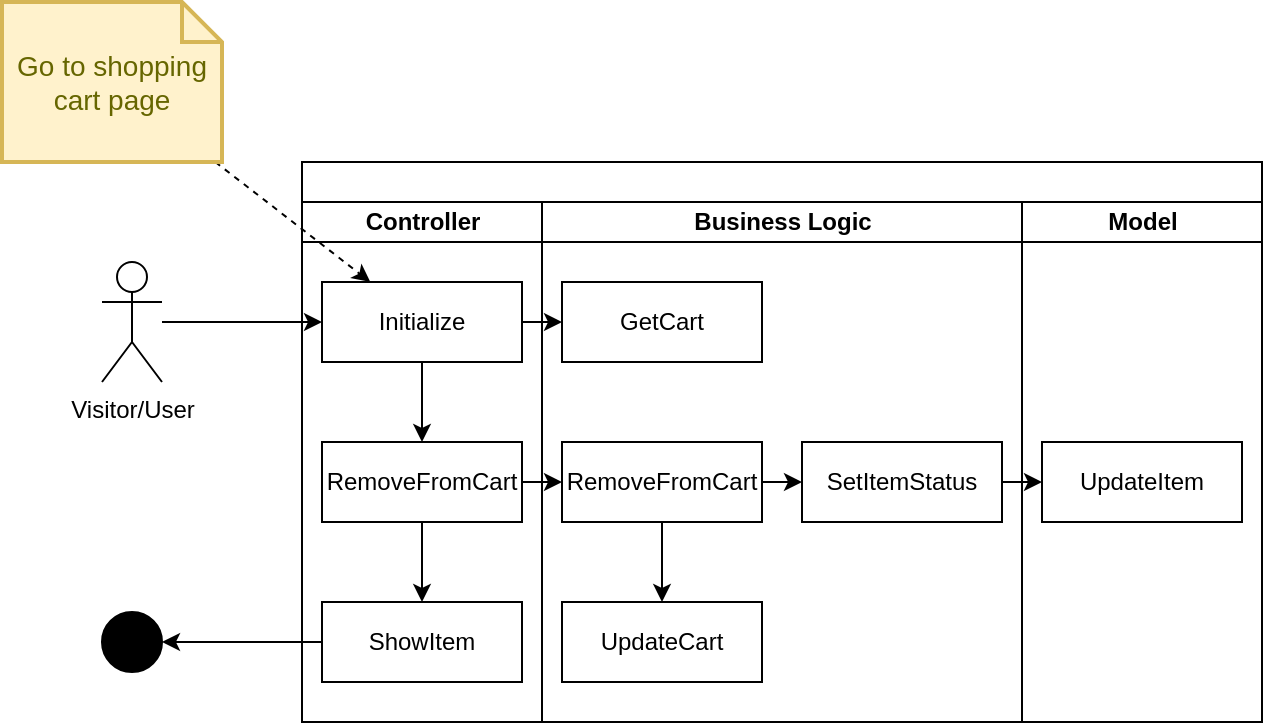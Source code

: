 <mxfile>
    <diagram id="i5NuIrGCxDuNG4ff7sQZ" name="Page-1">
        <mxGraphModel dx="744" dy="471" grid="1" gridSize="10" guides="1" tooltips="1" connect="1" arrows="1" fold="1" page="1" pageScale="1" pageWidth="850" pageHeight="1100" math="0" shadow="0">
            <root>
                <mxCell id="0"/>
                <mxCell id="1" parent="0"/>
                <mxCell id="2" value="" style="swimlane;childLayout=stackLayout;resizeParent=1;resizeParentMax=0;startSize=20;html=1;" parent="1" vertex="1">
                    <mxGeometry x="190.0" y="100" width="480" height="280" as="geometry"/>
                </mxCell>
                <mxCell id="3" value="Controller" style="swimlane;startSize=20;html=1;" parent="2" vertex="1">
                    <mxGeometry y="20" width="120" height="260" as="geometry"/>
                </mxCell>
                <mxCell id="4" value="" style="edgeStyle=none;html=1;" parent="3" source="5" target="7" edge="1">
                    <mxGeometry relative="1" as="geometry"/>
                </mxCell>
                <mxCell id="5" value="Initialize" style="rounded=0;whiteSpace=wrap;html=1;" parent="3" vertex="1">
                    <mxGeometry x="10" y="40" width="100" height="40" as="geometry"/>
                </mxCell>
                <mxCell id="6" value="" style="edgeStyle=orthogonalEdgeStyle;html=1;fontSize=15;" parent="3" source="7" target="8" edge="1">
                    <mxGeometry relative="1" as="geometry"/>
                </mxCell>
                <mxCell id="7" value="RemoveFromCart" style="rounded=0;whiteSpace=wrap;html=1;" parent="3" vertex="1">
                    <mxGeometry x="10.0" y="120" width="100" height="40" as="geometry"/>
                </mxCell>
                <mxCell id="8" value="ShowItem" style="rounded=0;whiteSpace=wrap;html=1;" parent="3" vertex="1">
                    <mxGeometry x="10.0" y="200" width="100" height="40" as="geometry"/>
                </mxCell>
                <mxCell id="9" value="Business Logic" style="swimlane;startSize=20;html=1;" parent="2" vertex="1">
                    <mxGeometry x="120" y="20" width="240" height="260" as="geometry"/>
                </mxCell>
                <mxCell id="10" value="" style="edgeStyle=none;html=1;" parent="9" source="11" target="12" edge="1">
                    <mxGeometry relative="1" as="geometry"/>
                </mxCell>
                <mxCell id="11" value="RemoveFromCart" style="rounded=0;whiteSpace=wrap;html=1;" parent="9" vertex="1">
                    <mxGeometry x="10.0" y="120" width="100" height="40" as="geometry"/>
                </mxCell>
                <mxCell id="12" value="UpdateCart" style="rounded=0;whiteSpace=wrap;html=1;" parent="9" vertex="1">
                    <mxGeometry x="10.0" y="200" width="100" height="40" as="geometry"/>
                </mxCell>
                <mxCell id="23" value="GetCart" style="rounded=0;whiteSpace=wrap;html=1;" parent="9" vertex="1">
                    <mxGeometry x="10.0" y="40" width="100" height="40" as="geometry"/>
                </mxCell>
                <mxCell id="13" value="Model" style="swimlane;startSize=20;html=1;" parent="2" vertex="1">
                    <mxGeometry x="360" y="20" width="120" height="260" as="geometry"/>
                </mxCell>
                <mxCell id="14" value="UpdateItem" style="rounded=0;whiteSpace=wrap;html=1;" parent="13" vertex="1">
                    <mxGeometry x="10.0" y="120" width="100" height="40" as="geometry"/>
                </mxCell>
                <mxCell id="15" value="" style="edgeStyle=none;html=1;" parent="2" source="7" target="11" edge="1">
                    <mxGeometry relative="1" as="geometry"/>
                </mxCell>
                <mxCell id="24" value="" style="edgeStyle=none;html=1;" parent="2" source="5" target="23" edge="1">
                    <mxGeometry relative="1" as="geometry"/>
                </mxCell>
                <mxCell id="16" style="edgeStyle=none;html=1;" parent="1" source="17" target="5" edge="1">
                    <mxGeometry relative="1" as="geometry"/>
                </mxCell>
                <mxCell id="17" value="Visitor/User" style="shape=umlActor;verticalLabelPosition=bottom;verticalAlign=top;html=1;outlineConnect=0;" parent="1" vertex="1">
                    <mxGeometry x="90" y="150" width="30" height="60" as="geometry"/>
                </mxCell>
                <mxCell id="18" value="" style="ellipse;fillColor=strokeColor;fontSize=15;" parent="1" vertex="1">
                    <mxGeometry x="90" y="325" width="30" height="30" as="geometry"/>
                </mxCell>
                <mxCell id="19" style="edgeStyle=orthogonalEdgeStyle;html=1;fontSize=15;" parent="1" source="8" target="18" edge="1">
                    <mxGeometry relative="1" as="geometry"/>
                </mxCell>
                <mxCell id="20" value="" style="edgeStyle=orthogonalEdgeStyle;html=1;" parent="1" source="21" target="14" edge="1">
                    <mxGeometry relative="1" as="geometry"/>
                </mxCell>
                <mxCell id="21" value="SetItemStatus" style="rounded=0;whiteSpace=wrap;html=1;" parent="1" vertex="1">
                    <mxGeometry x="440" y="240" width="100" height="40" as="geometry"/>
                </mxCell>
                <mxCell id="22" value="" style="edgeStyle=orthogonalEdgeStyle;html=1;" parent="1" source="11" target="21" edge="1">
                    <mxGeometry relative="1" as="geometry"/>
                </mxCell>
                <mxCell id="25" style="edgeStyle=none;html=1;dashed=1;" parent="1" source="26" edge="1">
                    <mxGeometry relative="1" as="geometry">
                        <mxPoint x="224.167" y="160" as="targetPoint"/>
                    </mxGeometry>
                </mxCell>
                <mxCell id="26" value="Go to shopping cart page" style="shape=note;strokeWidth=2;fontSize=14;size=20;whiteSpace=wrap;html=1;fillColor=#fff2cc;strokeColor=#d6b656;fontColor=#666600;" parent="1" vertex="1">
                    <mxGeometry x="40" y="20" width="110.0" height="80" as="geometry"/>
                </mxCell>
            </root>
        </mxGraphModel>
    </diagram>
</mxfile>